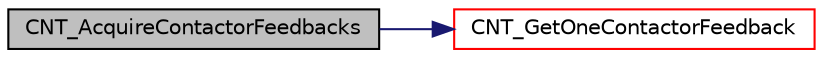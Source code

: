 digraph "CNT_AcquireContactorFeedbacks"
{
  edge [fontname="Helvetica",fontsize="10",labelfontname="Helvetica",labelfontsize="10"];
  node [fontname="Helvetica",fontsize="10",shape=record];
  rankdir="LR";
  Node0 [label="CNT_AcquireContactorFeedbacks",height=0.2,width=0.4,color="black", fillcolor="grey75", style="filled", fontcolor="black"];
  Node0 -> Node1 [color="midnightblue",fontsize="10",style="solid",fontname="Helvetica"];
  Node1 [label="CNT_GetOneContactorFeedback",height=0.2,width=0.4,color="red", fillcolor="white", style="filled",URL="$contactor_8c.html#a2b3576a137ff1040dae84ab979a244ea",tooltip="gets the feedback of all the contactors "];
}

